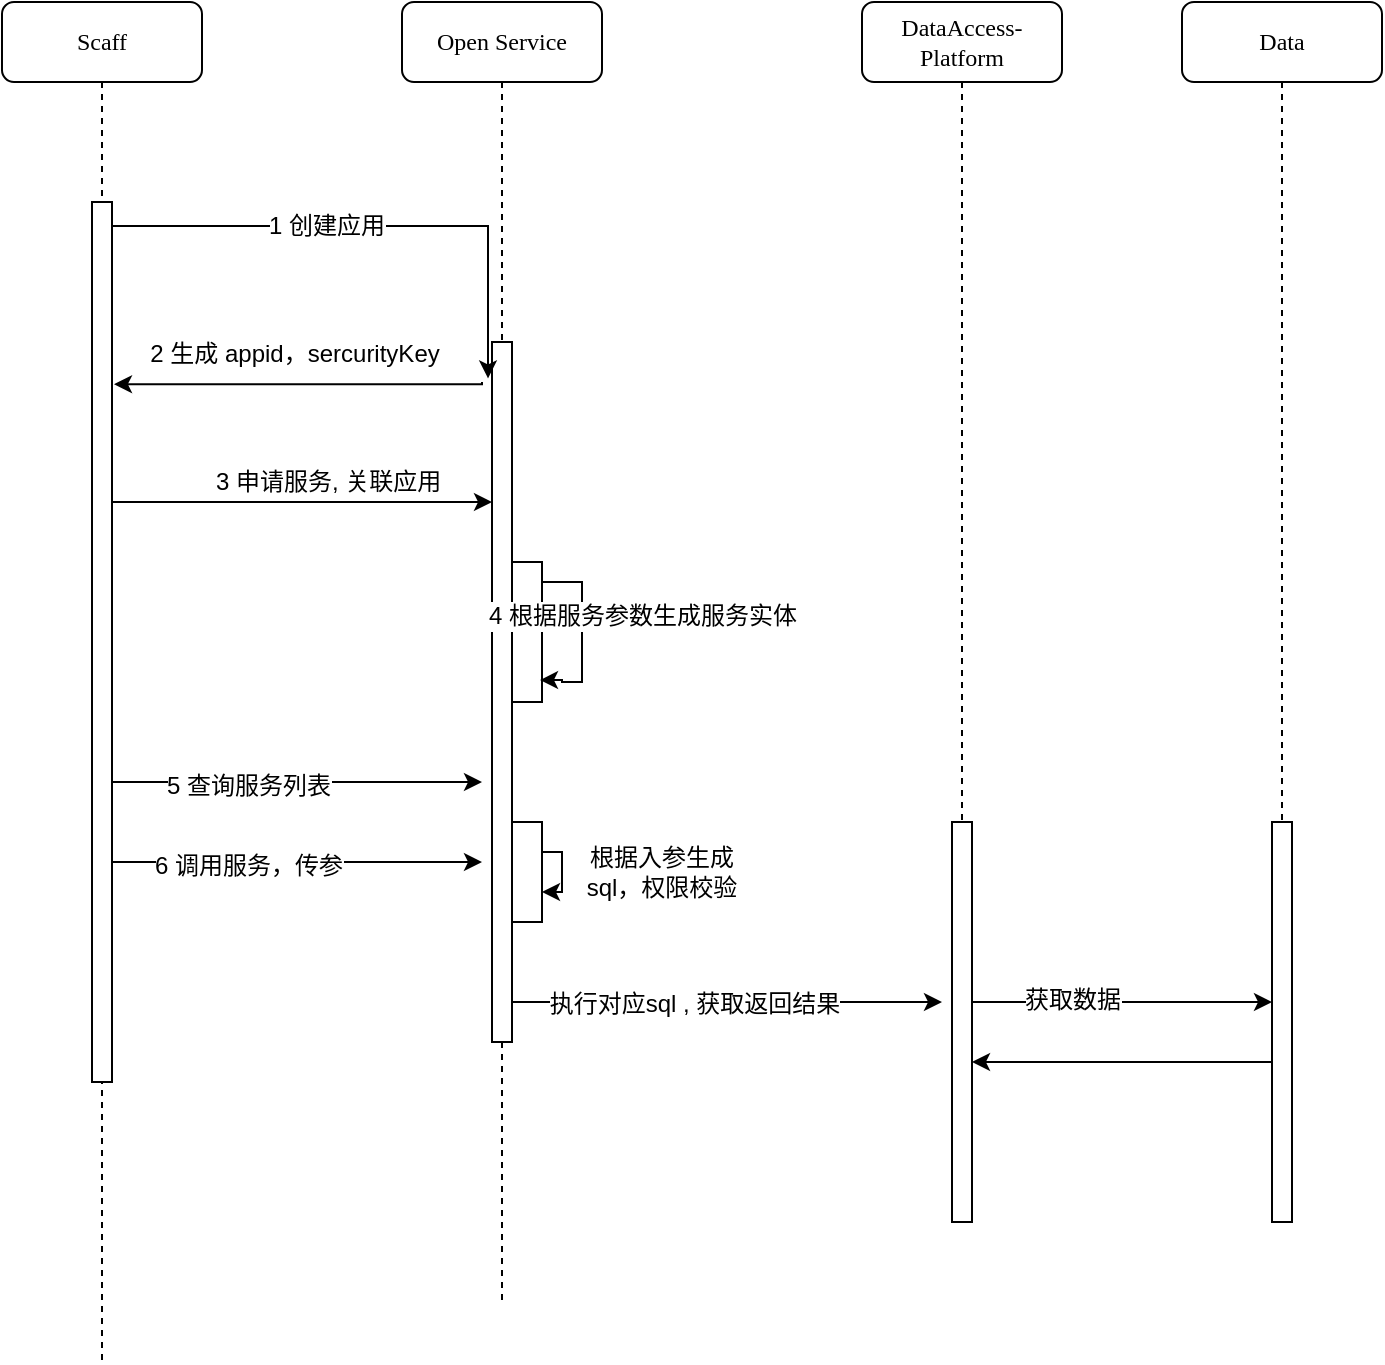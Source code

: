 <mxfile version="12.2.6" type="github" pages="1">
  <diagram name="Page-1" id="13e1069c-82ec-6db2-03f1-153e76fe0fe0">
    <mxGraphModel dx="1408" dy="699" grid="1" gridSize="10" guides="1" tooltips="1" connect="1" arrows="1" fold="1" page="1" pageScale="1" pageWidth="1100" pageHeight="850" background="#ffffff" math="0" shadow="0">
      <root>
        <mxCell id="0"/>
        <mxCell id="1" parent="0"/>
        <mxCell id="7baba1c4bc27f4b0-2" value="Open Service" style="shape=umlLifeline;perimeter=lifelinePerimeter;whiteSpace=wrap;html=1;container=1;collapsible=0;recursiveResize=0;outlineConnect=0;rounded=1;shadow=0;comic=0;labelBackgroundColor=none;strokeWidth=1;fontFamily=Verdana;fontSize=12;align=center;" parent="1" vertex="1">
          <mxGeometry x="300" y="80" width="100" height="650" as="geometry"/>
        </mxCell>
        <mxCell id="7baba1c4bc27f4b0-10" value="" style="html=1;points=[];perimeter=orthogonalPerimeter;rounded=0;shadow=0;comic=0;labelBackgroundColor=none;strokeWidth=1;fontFamily=Verdana;fontSize=12;align=center;" parent="7baba1c4bc27f4b0-2" vertex="1">
          <mxGeometry x="45" y="170" width="10" height="350" as="geometry"/>
        </mxCell>
        <mxCell id="9AXuBB3irNSPgsnvufbG-14" value="" style="html=1;points=[];perimeter=orthogonalPerimeter;rounded=0;shadow=0;comic=0;labelBackgroundColor=none;strokeWidth=1;fontFamily=Verdana;fontSize=12;align=center;" parent="7baba1c4bc27f4b0-2" vertex="1">
          <mxGeometry x="55" y="280" width="15" height="70" as="geometry"/>
        </mxCell>
        <mxCell id="9AXuBB3irNSPgsnvufbG-15" style="edgeStyle=orthogonalEdgeStyle;rounded=0;orthogonalLoop=1;jettySize=auto;html=1;entryX=0.933;entryY=0.843;entryDx=0;entryDy=0;entryPerimeter=0;" parent="7baba1c4bc27f4b0-2" source="9AXuBB3irNSPgsnvufbG-14" edge="1" target="9AXuBB3irNSPgsnvufbG-14">
          <mxGeometry relative="1" as="geometry">
            <mxPoint x="80" y="360" as="targetPoint"/>
            <Array as="points">
              <mxPoint x="90" y="290"/>
              <mxPoint x="90" y="340"/>
              <mxPoint x="80" y="340"/>
              <mxPoint x="80" y="339"/>
            </Array>
          </mxGeometry>
        </mxCell>
        <mxCell id="9AXuBB3irNSPgsnvufbG-16" value="4&amp;nbsp;根据服务参数生成服务实体" style="text;html=1;resizable=0;points=[];align=center;verticalAlign=middle;labelBackgroundColor=#ffffff;" parent="9AXuBB3irNSPgsnvufbG-15" vertex="1" connectable="0">
          <mxGeometry x="-0.26" y="-2" relative="1" as="geometry">
            <mxPoint x="32" y="3" as="offset"/>
          </mxGeometry>
        </mxCell>
        <mxCell id="jJP7gjNxNTd_wsNpzQzL-7" value="根据入参生成sql，权限校验" style="text;html=1;strokeColor=none;fillColor=none;align=center;verticalAlign=middle;whiteSpace=wrap;rounded=0;" vertex="1" parent="7baba1c4bc27f4b0-2">
          <mxGeometry x="80" y="425" width="100" height="20" as="geometry"/>
        </mxCell>
        <mxCell id="7baba1c4bc27f4b0-3" value="DataAccess-Platform" style="shape=umlLifeline;perimeter=lifelinePerimeter;whiteSpace=wrap;html=1;container=1;collapsible=0;recursiveResize=0;outlineConnect=0;rounded=1;shadow=0;comic=0;labelBackgroundColor=none;strokeWidth=1;fontFamily=Verdana;fontSize=12;align=center;" parent="1" vertex="1">
          <mxGeometry x="530" y="80" width="100" height="580" as="geometry"/>
        </mxCell>
        <mxCell id="7baba1c4bc27f4b0-13" value="" style="html=1;points=[];perimeter=orthogonalPerimeter;rounded=0;shadow=0;comic=0;labelBackgroundColor=none;strokeWidth=1;fontFamily=Verdana;fontSize=12;align=center;" parent="7baba1c4bc27f4b0-3" vertex="1">
          <mxGeometry x="45" y="410" width="10" height="200" as="geometry"/>
        </mxCell>
        <mxCell id="7baba1c4bc27f4b0-4" value="Data" style="shape=umlLifeline;perimeter=lifelinePerimeter;whiteSpace=wrap;html=1;container=1;collapsible=0;recursiveResize=0;outlineConnect=0;rounded=1;shadow=0;comic=0;labelBackgroundColor=none;strokeWidth=1;fontFamily=Verdana;fontSize=12;align=center;" parent="1" vertex="1">
          <mxGeometry x="690" y="80" width="100" height="610" as="geometry"/>
        </mxCell>
        <mxCell id="jJP7gjNxNTd_wsNpzQzL-10" value="" style="html=1;points=[];perimeter=orthogonalPerimeter;rounded=0;shadow=0;comic=0;labelBackgroundColor=none;strokeWidth=1;fontFamily=Verdana;fontSize=12;align=center;" vertex="1" parent="7baba1c4bc27f4b0-4">
          <mxGeometry x="45" y="410" width="10" height="200" as="geometry"/>
        </mxCell>
        <mxCell id="7baba1c4bc27f4b0-8" value="Scaff" style="shape=umlLifeline;perimeter=lifelinePerimeter;whiteSpace=wrap;html=1;container=1;collapsible=0;recursiveResize=0;outlineConnect=0;rounded=1;shadow=0;comic=0;labelBackgroundColor=none;strokeWidth=1;fontFamily=Verdana;fontSize=12;align=center;" parent="1" vertex="1">
          <mxGeometry x="100" y="80" width="100" height="680" as="geometry"/>
        </mxCell>
        <mxCell id="7baba1c4bc27f4b0-9" value="" style="html=1;points=[];perimeter=orthogonalPerimeter;rounded=0;shadow=0;comic=0;labelBackgroundColor=none;strokeWidth=1;fontFamily=Verdana;fontSize=12;align=center;" parent="7baba1c4bc27f4b0-8" vertex="1">
          <mxGeometry x="45" y="100" width="10" height="440" as="geometry"/>
        </mxCell>
        <mxCell id="9AXuBB3irNSPgsnvufbG-8" style="edgeStyle=orthogonalEdgeStyle;rounded=0;orthogonalLoop=1;jettySize=auto;html=1;entryX=-0.2;entryY=0.052;entryDx=0;entryDy=0;entryPerimeter=0;" parent="1" source="7baba1c4bc27f4b0-9" target="7baba1c4bc27f4b0-10" edge="1">
          <mxGeometry relative="1" as="geometry">
            <Array as="points">
              <mxPoint x="210" y="192"/>
              <mxPoint x="210" y="192"/>
            </Array>
          </mxGeometry>
        </mxCell>
        <mxCell id="9AXuBB3irNSPgsnvufbG-9" value="1&amp;nbsp;创建应用" style="text;html=1;resizable=0;points=[];align=center;verticalAlign=middle;labelBackgroundColor=#ffffff;" parent="9AXuBB3irNSPgsnvufbG-8" vertex="1" connectable="0">
          <mxGeometry x="-0.192" relative="1" as="geometry">
            <mxPoint as="offset"/>
          </mxGeometry>
        </mxCell>
        <mxCell id="9AXuBB3irNSPgsnvufbG-10" style="edgeStyle=orthogonalEdgeStyle;rounded=0;orthogonalLoop=1;jettySize=auto;html=1;entryX=1.1;entryY=0.207;entryDx=0;entryDy=0;entryPerimeter=0;" parent="1" target="7baba1c4bc27f4b0-9" edge="1">
          <mxGeometry relative="1" as="geometry">
            <mxPoint x="170" y="270" as="targetPoint"/>
            <mxPoint x="340" y="270" as="sourcePoint"/>
            <Array as="points">
              <mxPoint x="340" y="271"/>
            </Array>
          </mxGeometry>
        </mxCell>
        <mxCell id="9AXuBB3irNSPgsnvufbG-11" value="2&amp;nbsp;生成&amp;nbsp;appid，sercurityKey" style="text;html=1;resizable=0;points=[];align=center;verticalAlign=middle;labelBackgroundColor=#ffffff;" parent="9AXuBB3irNSPgsnvufbG-10" vertex="1" connectable="0">
          <mxGeometry x="0.265" y="-1" relative="1" as="geometry">
            <mxPoint x="22" y="-14" as="offset"/>
          </mxGeometry>
        </mxCell>
        <mxCell id="9AXuBB3irNSPgsnvufbG-12" style="edgeStyle=orthogonalEdgeStyle;rounded=0;orthogonalLoop=1;jettySize=auto;html=1;" parent="1" source="7baba1c4bc27f4b0-9" target="7baba1c4bc27f4b0-10" edge="1">
          <mxGeometry relative="1" as="geometry">
            <mxPoint x="340" y="400" as="targetPoint"/>
            <Array as="points">
              <mxPoint x="330" y="330"/>
              <mxPoint x="330" y="330"/>
            </Array>
          </mxGeometry>
        </mxCell>
        <mxCell id="9AXuBB3irNSPgsnvufbG-13" value="3 申请服务,&amp;nbsp;关联应用" style="text;html=1;resizable=0;points=[];autosize=1;align=left;verticalAlign=top;spacingTop=-4;" parent="1" vertex="1">
          <mxGeometry x="205" y="310" width="130" height="20" as="geometry"/>
        </mxCell>
        <mxCell id="jJP7gjNxNTd_wsNpzQzL-1" style="edgeStyle=orthogonalEdgeStyle;rounded=0;orthogonalLoop=1;jettySize=auto;html=1;" edge="1" parent="1" source="7baba1c4bc27f4b0-9">
          <mxGeometry relative="1" as="geometry">
            <mxPoint x="340" y="470" as="targetPoint"/>
            <Array as="points">
              <mxPoint x="210" y="470"/>
              <mxPoint x="210" y="470"/>
            </Array>
          </mxGeometry>
        </mxCell>
        <mxCell id="jJP7gjNxNTd_wsNpzQzL-2" value="5&amp;nbsp;查询服务列表" style="text;html=1;resizable=0;points=[];align=center;verticalAlign=middle;labelBackgroundColor=#ffffff;" vertex="1" connectable="0" parent="jJP7gjNxNTd_wsNpzQzL-1">
          <mxGeometry x="-0.265" y="-2" relative="1" as="geometry">
            <mxPoint as="offset"/>
          </mxGeometry>
        </mxCell>
        <mxCell id="jJP7gjNxNTd_wsNpzQzL-3" style="edgeStyle=orthogonalEdgeStyle;rounded=0;orthogonalLoop=1;jettySize=auto;html=1;" edge="1" parent="1">
          <mxGeometry relative="1" as="geometry">
            <mxPoint x="340" y="510" as="targetPoint"/>
            <mxPoint x="155" y="510" as="sourcePoint"/>
            <Array as="points">
              <mxPoint x="280" y="510"/>
              <mxPoint x="280" y="510"/>
            </Array>
          </mxGeometry>
        </mxCell>
        <mxCell id="jJP7gjNxNTd_wsNpzQzL-4" value="6&amp;nbsp;调用服务，传参" style="text;html=1;resizable=0;points=[];align=center;verticalAlign=middle;labelBackgroundColor=#ffffff;" vertex="1" connectable="0" parent="jJP7gjNxNTd_wsNpzQzL-3">
          <mxGeometry x="-0.265" y="-2" relative="1" as="geometry">
            <mxPoint as="offset"/>
          </mxGeometry>
        </mxCell>
        <mxCell id="jJP7gjNxNTd_wsNpzQzL-5" value="" style="html=1;points=[];perimeter=orthogonalPerimeter;rounded=0;shadow=0;comic=0;labelBackgroundColor=none;strokeWidth=1;fontFamily=Verdana;fontSize=12;align=center;" vertex="1" parent="1">
          <mxGeometry x="355" y="490" width="15" height="50" as="geometry"/>
        </mxCell>
        <mxCell id="jJP7gjNxNTd_wsNpzQzL-6" style="edgeStyle=orthogonalEdgeStyle;rounded=0;orthogonalLoop=1;jettySize=auto;html=1;" edge="1" parent="1" source="jJP7gjNxNTd_wsNpzQzL-5" target="jJP7gjNxNTd_wsNpzQzL-5">
          <mxGeometry relative="1" as="geometry">
            <Array as="points">
              <mxPoint x="380" y="510"/>
            </Array>
          </mxGeometry>
        </mxCell>
        <mxCell id="jJP7gjNxNTd_wsNpzQzL-8" style="edgeStyle=orthogonalEdgeStyle;rounded=0;orthogonalLoop=1;jettySize=auto;html=1;" edge="1" parent="1" source="7baba1c4bc27f4b0-10">
          <mxGeometry relative="1" as="geometry">
            <mxPoint x="570" y="580" as="targetPoint"/>
            <Array as="points">
              <mxPoint x="570" y="580"/>
            </Array>
          </mxGeometry>
        </mxCell>
        <mxCell id="jJP7gjNxNTd_wsNpzQzL-9" value="执行对应sql ,&amp;nbsp;获取返回结果" style="text;html=1;resizable=0;points=[];align=center;verticalAlign=middle;labelBackgroundColor=#ffffff;" vertex="1" connectable="0" parent="jJP7gjNxNTd_wsNpzQzL-8">
          <mxGeometry x="-0.153" y="-1" relative="1" as="geometry">
            <mxPoint as="offset"/>
          </mxGeometry>
        </mxCell>
        <mxCell id="jJP7gjNxNTd_wsNpzQzL-13" style="edgeStyle=orthogonalEdgeStyle;rounded=0;orthogonalLoop=1;jettySize=auto;html=1;" edge="1" parent="1" source="7baba1c4bc27f4b0-13" target="jJP7gjNxNTd_wsNpzQzL-10">
          <mxGeometry relative="1" as="geometry">
            <Array as="points">
              <mxPoint x="670" y="580"/>
              <mxPoint x="670" y="580"/>
            </Array>
          </mxGeometry>
        </mxCell>
        <mxCell id="jJP7gjNxNTd_wsNpzQzL-15" value="获取数据" style="text;html=1;resizable=0;points=[];align=center;verticalAlign=middle;labelBackgroundColor=#ffffff;" vertex="1" connectable="0" parent="jJP7gjNxNTd_wsNpzQzL-13">
          <mxGeometry x="0.133" y="35" relative="1" as="geometry">
            <mxPoint x="-35" y="34" as="offset"/>
          </mxGeometry>
        </mxCell>
        <mxCell id="jJP7gjNxNTd_wsNpzQzL-16" style="edgeStyle=orthogonalEdgeStyle;rounded=0;orthogonalLoop=1;jettySize=auto;html=1;" edge="1" parent="1" source="jJP7gjNxNTd_wsNpzQzL-10" target="7baba1c4bc27f4b0-13">
          <mxGeometry relative="1" as="geometry">
            <Array as="points">
              <mxPoint x="660" y="610"/>
              <mxPoint x="660" y="610"/>
            </Array>
          </mxGeometry>
        </mxCell>
      </root>
    </mxGraphModel>
  </diagram>
</mxfile>
